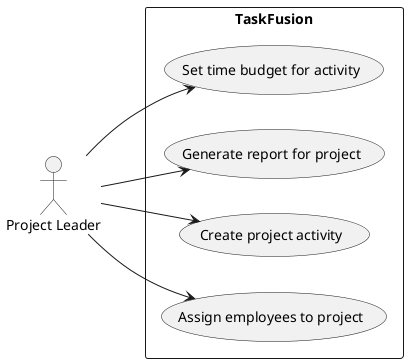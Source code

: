 @startuml usecasesProjectLeader
left to right direction
actor "Project Leader" as pl

rectangle TaskFusion{
usecase "Set time budget for activity" as timebudget
usecase "Generate report for project" as generatereport
usecase "Create project activity" as createrprojact
usecase "Assign employees to project" as assignemplpro
}

pl --> timebudget
pl --> generatereport
pl --> assignemplpro
pl --> createrprojact

@enduml